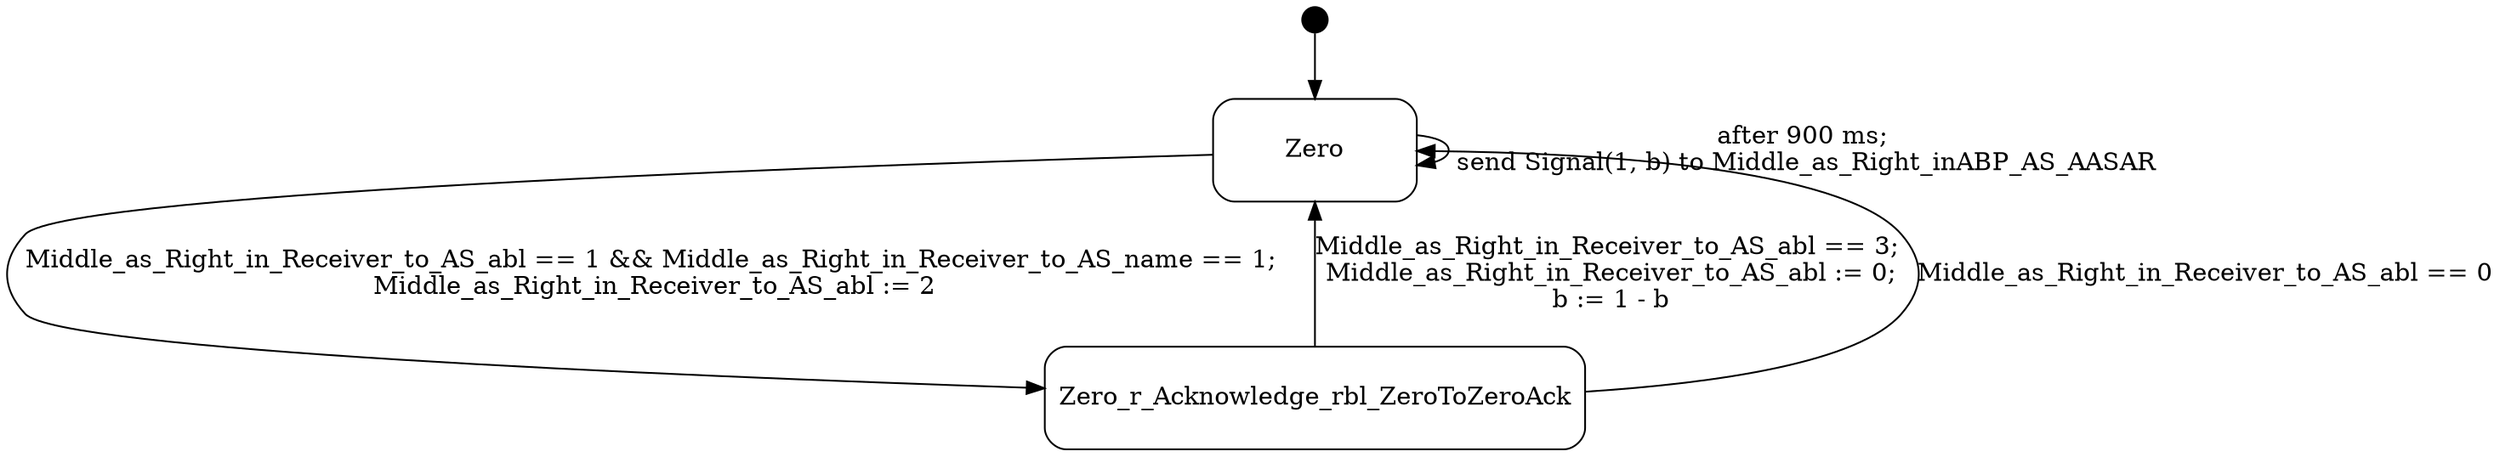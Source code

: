 digraph Middle_as_Right_inABP_AS_AS {
  compound = true;
  rank = LR;
node [shape = "point", height = "0.2"] Zero_extra node [shape = "Mrecord", height = "0.8", width = "1.6"] Zero Zero_extra -> Zero

node [shape = "Mrecord", height = "0.8", width = "1.6"] Zero_r_Acknowledge_rbl_ZeroToZeroAck



Zero -> Zero [label = "after 900 ms;\n send Signal(1, b) to Middle_as_Right_inABP_AS_AASAR"];

Zero -> Zero_r_Acknowledge_rbl_ZeroToZeroAck [label = "Middle_as_Right_in_Receiver_to_AS_abl == 1 && Middle_as_Right_in_Receiver_to_AS_name == 1;\n Middle_as_Right_in_Receiver_to_AS_abl := 2"];

Zero_r_Acknowledge_rbl_ZeroToZeroAck -> Zero [label = "Middle_as_Right_in_Receiver_to_AS_abl == 3;\n Middle_as_Right_in_Receiver_to_AS_abl := 0;\n b := 1 - b"];

Zero_r_Acknowledge_rbl_ZeroToZeroAck -> Zero [label = "Middle_as_Right_in_Receiver_to_AS_abl == 0"];

}

